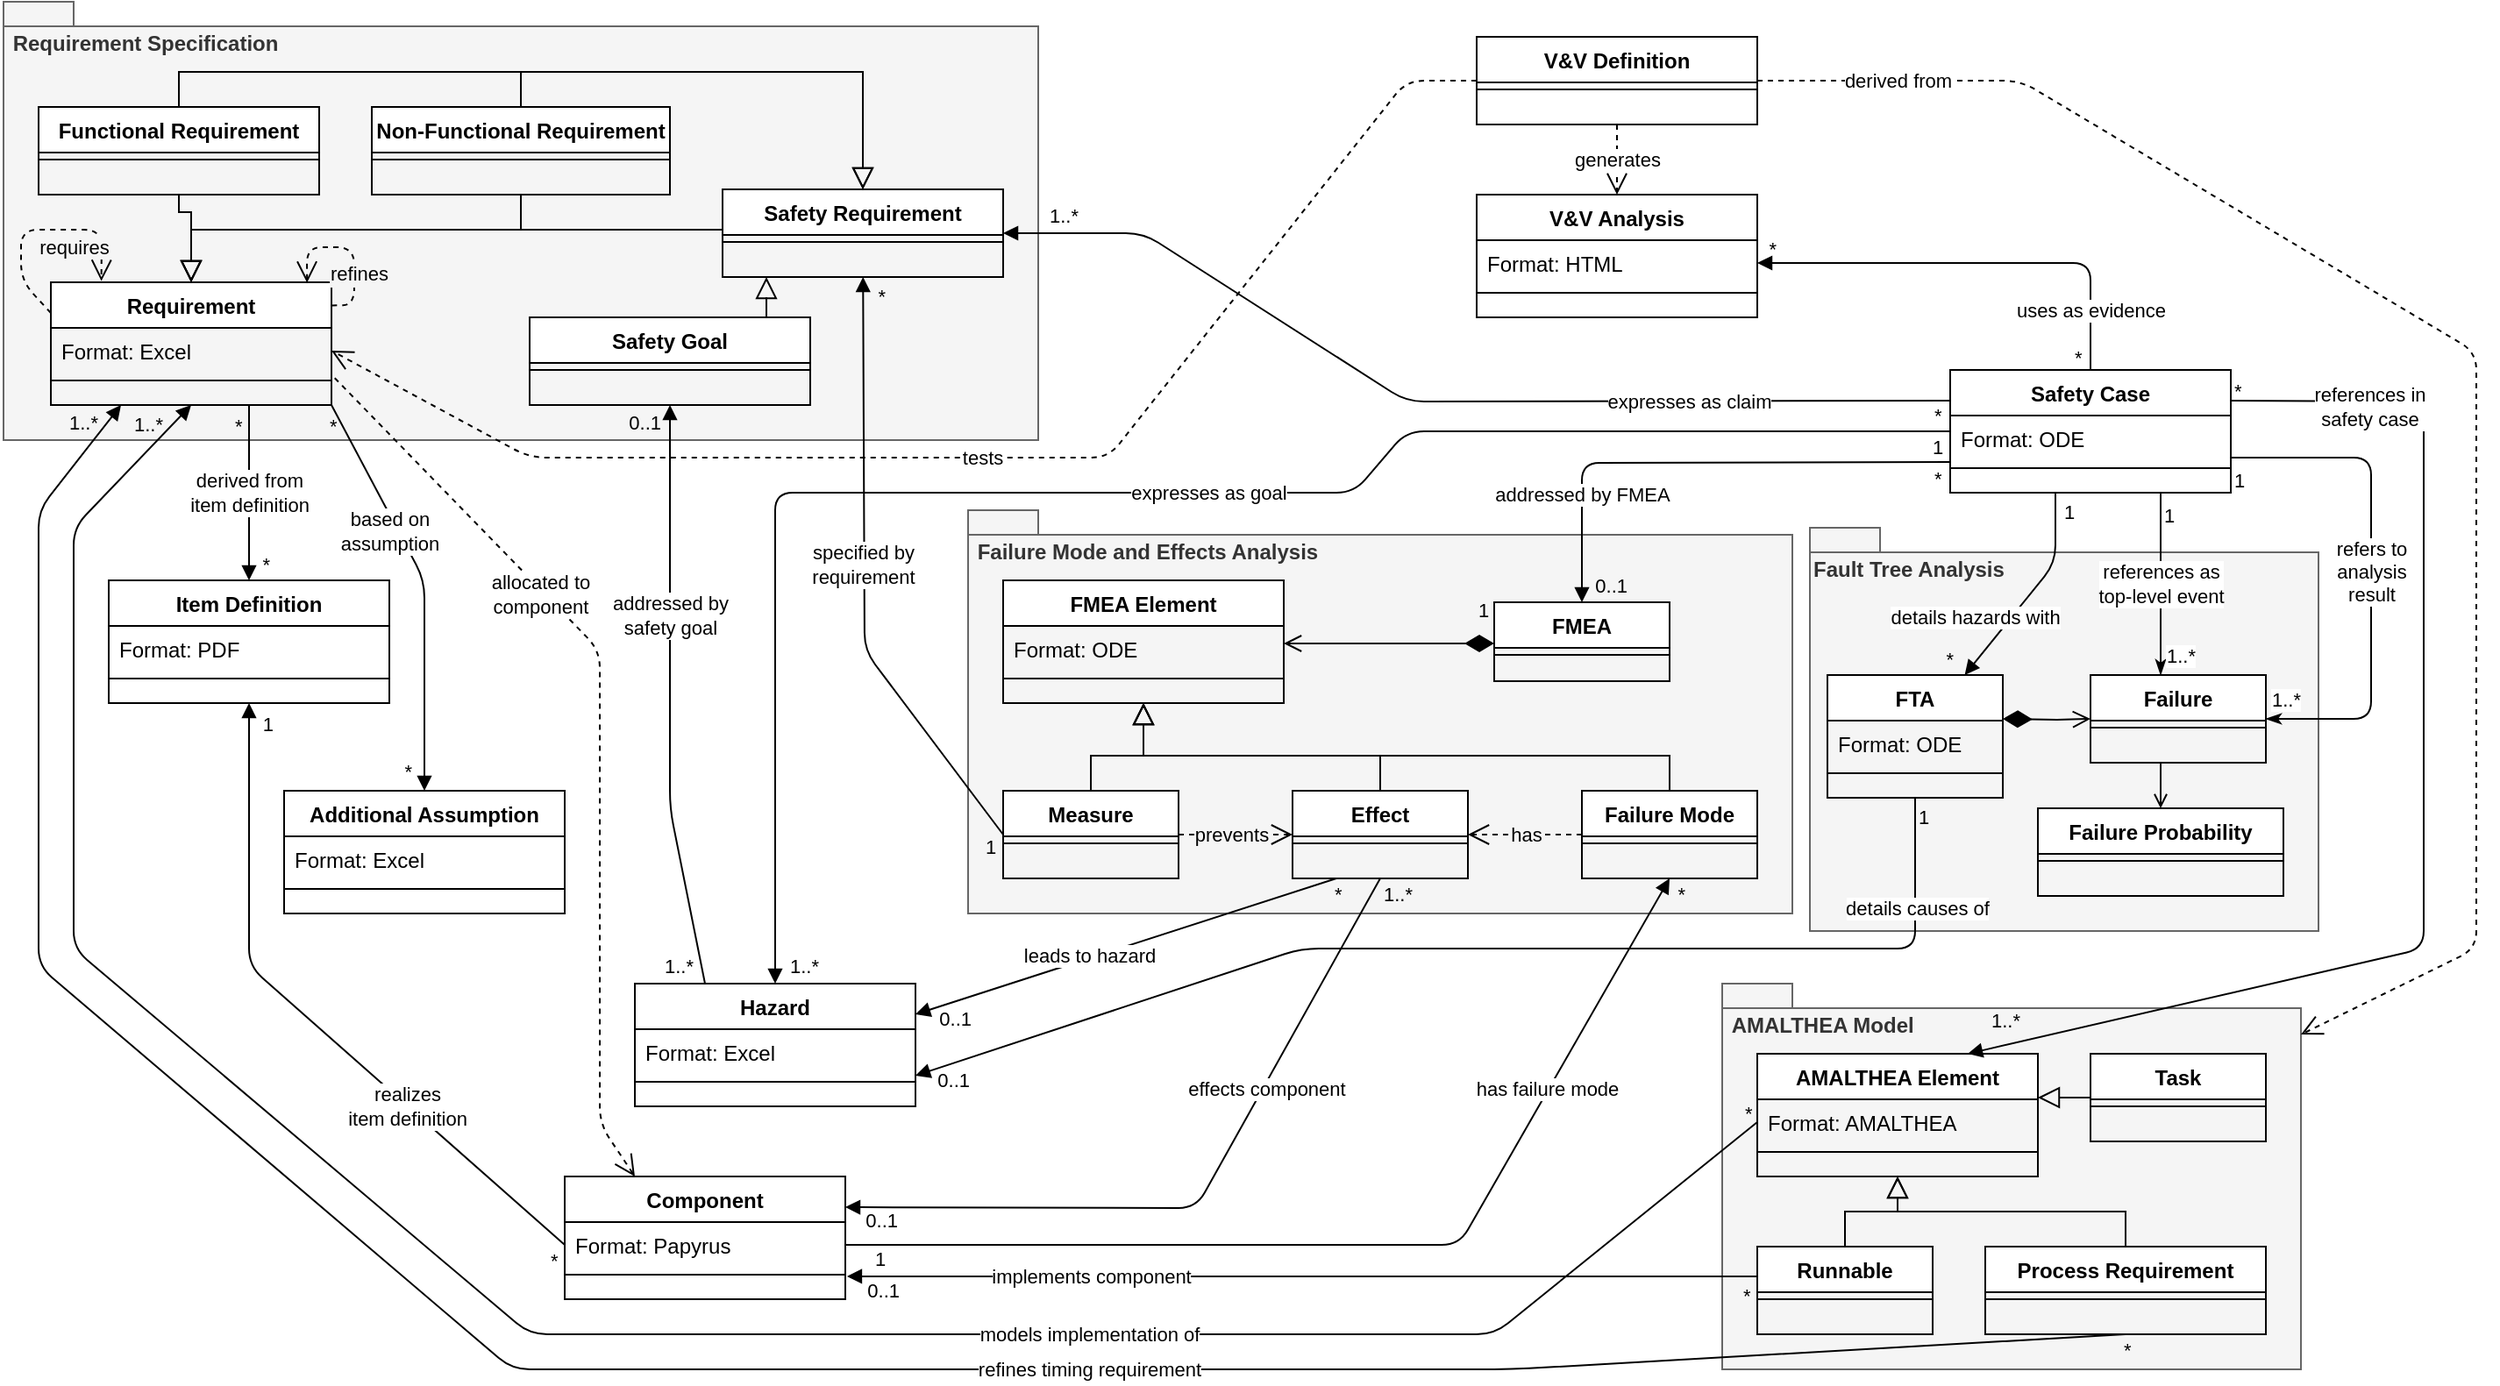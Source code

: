 <mxfile version="14.4.3" type="device"><diagram id="C5RBs43oDa-KdzZeNtuy" name="Page-1"><mxGraphModel dx="2112" dy="798" grid="1" gridSize="10" guides="1" tooltips="1" connect="1" arrows="1" fold="1" page="1" pageScale="1" pageWidth="827" pageHeight="1169" math="0" shadow="0"><root><mxCell id="WIyWlLk6GJQsqaUBKTNV-0"/><mxCell id="WIyWlLk6GJQsqaUBKTNV-1" parent="WIyWlLk6GJQsqaUBKTNV-0"/><mxCell id="E8Di_Hi7CMNMkP6oWDwf-0" value="Fault Tree Analysis" style="shape=folder;fontStyle=1;spacingTop=10;tabWidth=40;tabHeight=14;tabPosition=left;html=1;align=left;verticalAlign=top;fillColor=#f5f5f5;strokeColor=#666666;fontColor=#333333;labelBackgroundColor=#F5F5F5;" parent="WIyWlLk6GJQsqaUBKTNV-1" vertex="1"><mxGeometry x="210" y="310" width="290" height="230" as="geometry"/></mxCell><mxCell id="Kf5-NnQMXQNFtKL07KmT-27" value="&amp;nbsp;Failure Mode and Effects Analysis" style="shape=folder;fontStyle=1;spacingTop=10;tabWidth=40;tabHeight=14;tabPosition=left;html=1;align=left;verticalAlign=top;fillColor=#f5f5f5;strokeColor=#666666;fontColor=#333333;labelBackgroundColor=#F5F5F5;" parent="WIyWlLk6GJQsqaUBKTNV-1" vertex="1"><mxGeometry x="-270" y="300" width="470" height="230" as="geometry"/></mxCell><mxCell id="Kf5-NnQMXQNFtKL07KmT-26" value="&amp;nbsp;Requirement Specification" style="shape=folder;fontStyle=1;spacingTop=10;tabWidth=40;tabHeight=14;tabPosition=left;html=1;align=left;verticalAlign=top;fillColor=#f5f5f5;strokeColor=#666666;fontColor=#333333;" parent="WIyWlLk6GJQsqaUBKTNV-1" vertex="1"><mxGeometry x="-820" y="10" width="590" height="250" as="geometry"/></mxCell><mxCell id="zkfFHV4jXpPFQw0GAbJ--0" value="Requirement" style="swimlane;fontStyle=1;align=center;verticalAlign=top;childLayout=stackLayout;horizontal=1;startSize=26;horizontalStack=0;resizeParent=1;resizeLast=0;collapsible=1;marginBottom=0;rounded=0;shadow=0;strokeWidth=1;" parent="WIyWlLk6GJQsqaUBKTNV-1" vertex="1"><mxGeometry x="-793" y="170" width="160" height="70" as="geometry"><mxRectangle x="230" y="140" width="160" height="26" as="alternateBounds"/></mxGeometry></mxCell><mxCell id="zkfFHV4jXpPFQw0GAbJ--3" value="Format: Excel" style="text;align=left;verticalAlign=top;spacingLeft=4;spacingRight=4;overflow=hidden;rotatable=0;points=[[0,0.5],[1,0.5]];portConstraint=eastwest;rounded=0;shadow=0;html=0;" parent="zkfFHV4jXpPFQw0GAbJ--0" vertex="1"><mxGeometry y="26" width="160" height="26" as="geometry"/></mxCell><mxCell id="zkfFHV4jXpPFQw0GAbJ--4" value="" style="line;html=1;strokeWidth=1;align=left;verticalAlign=middle;spacingTop=-1;spacingLeft=3;spacingRight=3;rotatable=0;labelPosition=right;points=[];portConstraint=eastwest;" parent="zkfFHV4jXpPFQw0GAbJ--0" vertex="1"><mxGeometry y="52" width="160" height="8" as="geometry"/></mxCell><mxCell id="zkfFHV4jXpPFQw0GAbJ--6" value="Functional Requirement" style="swimlane;fontStyle=1;align=center;verticalAlign=top;childLayout=stackLayout;horizontal=1;startSize=26;horizontalStack=0;resizeParent=1;resizeLast=0;collapsible=1;marginBottom=0;rounded=0;shadow=0;strokeWidth=1;" parent="WIyWlLk6GJQsqaUBKTNV-1" vertex="1"><mxGeometry x="-800" y="70" width="160" height="50" as="geometry"><mxRectangle x="130" y="380" width="160" height="26" as="alternateBounds"/></mxGeometry></mxCell><mxCell id="zkfFHV4jXpPFQw0GAbJ--9" value="" style="line;html=1;strokeWidth=1;align=left;verticalAlign=middle;spacingTop=-1;spacingLeft=3;spacingRight=3;rotatable=0;labelPosition=right;points=[];portConstraint=eastwest;" parent="zkfFHV4jXpPFQw0GAbJ--6" vertex="1"><mxGeometry y="26" width="160" height="8" as="geometry"/></mxCell><mxCell id="zkfFHV4jXpPFQw0GAbJ--13" value="Non-Functional Requirement" style="swimlane;fontStyle=1;align=center;verticalAlign=top;childLayout=stackLayout;horizontal=1;startSize=26;horizontalStack=0;resizeParent=1;resizeLast=0;collapsible=1;marginBottom=0;rounded=0;shadow=0;strokeWidth=1;" parent="WIyWlLk6GJQsqaUBKTNV-1" vertex="1"><mxGeometry x="-610" y="70" width="170" height="50" as="geometry"><mxRectangle x="340" y="380" width="170" height="26" as="alternateBounds"/></mxGeometry></mxCell><mxCell id="zkfFHV4jXpPFQw0GAbJ--15" value="" style="line;html=1;strokeWidth=1;align=left;verticalAlign=middle;spacingTop=-1;spacingLeft=3;spacingRight=3;rotatable=0;labelPosition=right;points=[];portConstraint=eastwest;" parent="zkfFHV4jXpPFQw0GAbJ--13" vertex="1"><mxGeometry y="26" width="170" height="8" as="geometry"/></mxCell><mxCell id="Kf5-NnQMXQNFtKL07KmT-7" value="Safety Goal" style="swimlane;fontStyle=1;align=center;verticalAlign=top;childLayout=stackLayout;horizontal=1;startSize=26;horizontalStack=0;resizeParent=1;resizeLast=0;collapsible=1;marginBottom=0;rounded=0;shadow=0;strokeWidth=1;" parent="WIyWlLk6GJQsqaUBKTNV-1" vertex="1"><mxGeometry x="-520" y="190" width="160" height="50" as="geometry"><mxRectangle x="340" y="380" width="170" height="26" as="alternateBounds"/></mxGeometry></mxCell><mxCell id="Kf5-NnQMXQNFtKL07KmT-8" value="" style="line;html=1;strokeWidth=1;align=left;verticalAlign=middle;spacingTop=-1;spacingLeft=3;spacingRight=3;rotatable=0;labelPosition=right;points=[];portConstraint=eastwest;" parent="Kf5-NnQMXQNFtKL07KmT-7" vertex="1"><mxGeometry y="26" width="160" height="8" as="geometry"/></mxCell><mxCell id="Kf5-NnQMXQNFtKL07KmT-14" value="Additional Assumption" style="swimlane;fontStyle=1;align=center;verticalAlign=top;childLayout=stackLayout;horizontal=1;startSize=26;horizontalStack=0;resizeParent=1;resizeLast=0;collapsible=1;marginBottom=0;rounded=0;shadow=0;strokeWidth=1;" parent="WIyWlLk6GJQsqaUBKTNV-1" vertex="1"><mxGeometry x="-660" y="460" width="160" height="70" as="geometry"><mxRectangle x="230" y="140" width="160" height="26" as="alternateBounds"/></mxGeometry></mxCell><mxCell id="Kf5-NnQMXQNFtKL07KmT-15" value="Format: Excel" style="text;align=left;verticalAlign=top;spacingLeft=4;spacingRight=4;overflow=hidden;rotatable=0;points=[[0,0.5],[1,0.5]];portConstraint=eastwest;rounded=0;shadow=0;html=0;" parent="Kf5-NnQMXQNFtKL07KmT-14" vertex="1"><mxGeometry y="26" width="160" height="26" as="geometry"/></mxCell><mxCell id="Kf5-NnQMXQNFtKL07KmT-16" value="" style="line;html=1;strokeWidth=1;align=left;verticalAlign=middle;spacingTop=-1;spacingLeft=3;spacingRight=3;rotatable=0;labelPosition=right;points=[];portConstraint=eastwest;" parent="Kf5-NnQMXQNFtKL07KmT-14" vertex="1"><mxGeometry y="52" width="160" height="8" as="geometry"/></mxCell><mxCell id="Kf5-NnQMXQNFtKL07KmT-18" value="Hazard" style="swimlane;fontStyle=1;align=center;verticalAlign=top;childLayout=stackLayout;horizontal=1;startSize=26;horizontalStack=0;resizeParent=1;resizeLast=0;collapsible=1;marginBottom=0;rounded=0;shadow=0;strokeWidth=1;" parent="WIyWlLk6GJQsqaUBKTNV-1" vertex="1"><mxGeometry x="-460" y="570" width="160" height="70" as="geometry"><mxRectangle x="230" y="140" width="160" height="26" as="alternateBounds"/></mxGeometry></mxCell><mxCell id="Kf5-NnQMXQNFtKL07KmT-19" value="Format: Excel" style="text;align=left;verticalAlign=top;spacingLeft=4;spacingRight=4;overflow=hidden;rotatable=0;points=[[0,0.5],[1,0.5]];portConstraint=eastwest;rounded=0;shadow=0;html=0;" parent="Kf5-NnQMXQNFtKL07KmT-18" vertex="1"><mxGeometry y="26" width="160" height="26" as="geometry"/></mxCell><mxCell id="Kf5-NnQMXQNFtKL07KmT-20" value="" style="line;html=1;strokeWidth=1;align=left;verticalAlign=middle;spacingTop=-1;spacingLeft=3;spacingRight=3;rotatable=0;labelPosition=right;points=[];portConstraint=eastwest;" parent="Kf5-NnQMXQNFtKL07KmT-18" vertex="1"><mxGeometry y="52" width="160" height="8" as="geometry"/></mxCell><mxCell id="Kf5-NnQMXQNFtKL07KmT-22" value="addressed by&lt;br&gt;safety goal" style="endArrow=block;html=1;entryX=0.5;entryY=1;entryDx=0;entryDy=0;endFill=1;exitX=0.25;exitY=0;exitDx=0;exitDy=0;startArrow=none;startFill=0;" parent="WIyWlLk6GJQsqaUBKTNV-1" source="Kf5-NnQMXQNFtKL07KmT-18" target="Kf5-NnQMXQNFtKL07KmT-7" edge="1"><mxGeometry x="0.277" relative="1" as="geometry"><mxPoint x="-440" y="570" as="sourcePoint"/><mxPoint x="710" y="698.5" as="targetPoint"/><Array as="points"><mxPoint x="-440" y="470"/></Array><mxPoint as="offset"/></mxGeometry></mxCell><mxCell id="Kf5-NnQMXQNFtKL07KmT-24" value="1..*" style="edgeLabel;resizable=0;html=1;align=left;verticalAlign=bottom;labelBackgroundColor=none;" parent="Kf5-NnQMXQNFtKL07KmT-22" connectable="0" vertex="1"><mxGeometry x="-1" relative="1" as="geometry"><mxPoint x="-25" y="-1.5" as="offset"/></mxGeometry></mxCell><mxCell id="Kf5-NnQMXQNFtKL07KmT-25" value="0..1" style="edgeLabel;resizable=0;html=1;align=right;verticalAlign=bottom;labelBackgroundColor=none;" parent="Kf5-NnQMXQNFtKL07KmT-22" connectable="0" vertex="1"><mxGeometry x="1" relative="1" as="geometry"><mxPoint x="-5" y="18.91" as="offset"/></mxGeometry></mxCell><mxCell id="Kf5-NnQMXQNFtKL07KmT-28" value="FMEA Element" style="swimlane;fontStyle=1;align=center;verticalAlign=top;childLayout=stackLayout;horizontal=1;startSize=26;horizontalStack=0;resizeParent=1;resizeLast=0;collapsible=1;marginBottom=0;rounded=0;shadow=0;strokeWidth=1;labelBackgroundColor=none;" parent="WIyWlLk6GJQsqaUBKTNV-1" vertex="1"><mxGeometry x="-250" y="340" width="160" height="70" as="geometry"><mxRectangle x="230" y="140" width="160" height="26" as="alternateBounds"/></mxGeometry></mxCell><mxCell id="Kf5-NnQMXQNFtKL07KmT-29" value="Format: ODE" style="text;align=left;verticalAlign=top;spacingLeft=4;spacingRight=4;overflow=hidden;rotatable=0;points=[[0,0.5],[1,0.5]];portConstraint=eastwest;rounded=0;shadow=0;html=0;" parent="Kf5-NnQMXQNFtKL07KmT-28" vertex="1"><mxGeometry y="26" width="160" height="26" as="geometry"/></mxCell><mxCell id="Kf5-NnQMXQNFtKL07KmT-30" value="" style="line;html=1;strokeWidth=1;align=left;verticalAlign=middle;spacingTop=-1;spacingLeft=3;spacingRight=3;rotatable=0;labelPosition=right;points=[];portConstraint=eastwest;" parent="Kf5-NnQMXQNFtKL07KmT-28" vertex="1"><mxGeometry y="52" width="160" height="8" as="geometry"/></mxCell><mxCell id="Kf5-NnQMXQNFtKL07KmT-31" value="Measure" style="swimlane;fontStyle=1;align=center;verticalAlign=top;childLayout=stackLayout;horizontal=1;startSize=26;horizontalStack=0;resizeParent=1;resizeLast=0;collapsible=1;marginBottom=0;rounded=0;shadow=0;strokeWidth=1;" parent="WIyWlLk6GJQsqaUBKTNV-1" vertex="1"><mxGeometry x="-250" y="460" width="100" height="50" as="geometry"><mxRectangle x="340" y="380" width="170" height="26" as="alternateBounds"/></mxGeometry></mxCell><mxCell id="Kf5-NnQMXQNFtKL07KmT-32" value="" style="line;html=1;strokeWidth=1;align=left;verticalAlign=middle;spacingTop=-1;spacingLeft=3;spacingRight=3;rotatable=0;labelPosition=right;points=[];portConstraint=eastwest;" parent="Kf5-NnQMXQNFtKL07KmT-31" vertex="1"><mxGeometry y="26" width="100" height="8" as="geometry"/></mxCell><mxCell id="Kf5-NnQMXQNFtKL07KmT-33" value="Effect" style="swimlane;fontStyle=1;align=center;verticalAlign=top;childLayout=stackLayout;horizontal=1;startSize=26;horizontalStack=0;resizeParent=1;resizeLast=0;collapsible=1;marginBottom=0;rounded=0;shadow=0;strokeWidth=1;" parent="WIyWlLk6GJQsqaUBKTNV-1" vertex="1"><mxGeometry x="-85" y="460" width="100" height="50" as="geometry"><mxRectangle x="340" y="380" width="170" height="26" as="alternateBounds"/></mxGeometry></mxCell><mxCell id="Kf5-NnQMXQNFtKL07KmT-34" value="" style="line;html=1;strokeWidth=1;align=left;verticalAlign=middle;spacingTop=-1;spacingLeft=3;spacingRight=3;rotatable=0;labelPosition=right;points=[];portConstraint=eastwest;" parent="Kf5-NnQMXQNFtKL07KmT-33" vertex="1"><mxGeometry y="26" width="100" height="8" as="geometry"/></mxCell><mxCell id="Kf5-NnQMXQNFtKL07KmT-35" value="Failure Mode" style="swimlane;fontStyle=1;align=center;verticalAlign=top;childLayout=stackLayout;horizontal=1;startSize=26;horizontalStack=0;resizeParent=1;resizeLast=0;collapsible=1;marginBottom=0;rounded=0;shadow=0;strokeWidth=1;" parent="WIyWlLk6GJQsqaUBKTNV-1" vertex="1"><mxGeometry x="80" y="460" width="100" height="50" as="geometry"><mxRectangle x="340" y="380" width="170" height="26" as="alternateBounds"/></mxGeometry></mxCell><mxCell id="Kf5-NnQMXQNFtKL07KmT-36" value="" style="line;html=1;strokeWidth=1;align=left;verticalAlign=middle;spacingTop=-1;spacingLeft=3;spacingRight=3;rotatable=0;labelPosition=right;points=[];portConstraint=eastwest;" parent="Kf5-NnQMXQNFtKL07KmT-35" vertex="1"><mxGeometry y="26" width="100" height="8" as="geometry"/></mxCell><mxCell id="Kf5-NnQMXQNFtKL07KmT-37" value="FMEA" style="swimlane;fontStyle=1;align=center;verticalAlign=top;childLayout=stackLayout;horizontal=1;startSize=26;horizontalStack=0;resizeParent=1;resizeLast=0;collapsible=1;marginBottom=0;rounded=0;shadow=0;strokeWidth=1;" parent="WIyWlLk6GJQsqaUBKTNV-1" vertex="1"><mxGeometry x="30" y="352.5" width="100" height="45" as="geometry"><mxRectangle x="340" y="380" width="170" height="26" as="alternateBounds"/></mxGeometry></mxCell><mxCell id="Kf5-NnQMXQNFtKL07KmT-38" value="" style="line;html=1;strokeWidth=1;align=left;verticalAlign=middle;spacingTop=-1;spacingLeft=3;spacingRight=3;rotatable=0;labelPosition=right;points=[];portConstraint=eastwest;" parent="Kf5-NnQMXQNFtKL07KmT-37" vertex="1"><mxGeometry y="26" width="100" height="8" as="geometry"/></mxCell><mxCell id="Kf5-NnQMXQNFtKL07KmT-39" value="1" style="endArrow=open;html=1;endSize=8;startArrow=diamondThin;startSize=14;startFill=1;edgeStyle=orthogonalEdgeStyle;align=left;verticalAlign=bottom;rounded=0;labelBackgroundColor=none;" parent="WIyWlLk6GJQsqaUBKTNV-1" edge="1"><mxGeometry x="-0.809" y="-10" relative="1" as="geometry"><mxPoint x="30" y="376" as="sourcePoint"/><mxPoint x="-90" y="376" as="targetPoint"/><mxPoint as="offset"/></mxGeometry></mxCell><mxCell id="Kf5-NnQMXQNFtKL07KmT-40" value="" style="endArrow=block;endSize=10;endFill=0;shadow=0;strokeWidth=1;rounded=0;edgeStyle=elbowEdgeStyle;elbow=vertical;exitX=0.5;exitY=0;exitDx=0;exitDy=0;" parent="WIyWlLk6GJQsqaUBKTNV-1" source="Kf5-NnQMXQNFtKL07KmT-31" target="Kf5-NnQMXQNFtKL07KmT-28" edge="1"><mxGeometry width="160" relative="1" as="geometry"><mxPoint x="220" y="70" as="sourcePoint"/><mxPoint x="220" y="-20" as="targetPoint"/><Array as="points"><mxPoint x="-170" y="440"/><mxPoint x="-150" y="440"/><mxPoint x="-170" y="440"/><mxPoint x="-170" y="430"/><mxPoint x="-170" y="420"/><mxPoint x="490" y="-100"/></Array></mxGeometry></mxCell><mxCell id="Kf5-NnQMXQNFtKL07KmT-41" value="" style="endArrow=block;endSize=10;endFill=0;shadow=0;strokeWidth=1;rounded=0;edgeStyle=elbowEdgeStyle;elbow=vertical;exitX=0.5;exitY=0;exitDx=0;exitDy=0;" parent="WIyWlLk6GJQsqaUBKTNV-1" source="Kf5-NnQMXQNFtKL07KmT-33" target="Kf5-NnQMXQNFtKL07KmT-28" edge="1"><mxGeometry width="160" relative="1" as="geometry"><mxPoint x="220" y="70" as="sourcePoint"/><mxPoint x="220" y="-20" as="targetPoint"/><Array as="points"><mxPoint x="-170" y="440"/><mxPoint x="-150" y="440"/><mxPoint x="-170" y="440"/><mxPoint x="-130" y="440"/><mxPoint x="-80" y="430"/><mxPoint x="-80" y="420"/><mxPoint x="640" y="-120"/></Array></mxGeometry></mxCell><mxCell id="Kf5-NnQMXQNFtKL07KmT-42" value="" style="endArrow=block;endSize=10;endFill=0;shadow=0;strokeWidth=1;rounded=0;edgeStyle=elbowEdgeStyle;elbow=vertical;entryX=0.5;entryY=1;entryDx=0;entryDy=0;" parent="WIyWlLk6GJQsqaUBKTNV-1" source="Kf5-NnQMXQNFtKL07KmT-35" target="Kf5-NnQMXQNFtKL07KmT-28" edge="1"><mxGeometry width="160" relative="1" as="geometry"><mxPoint x="650" y="-70" as="sourcePoint"/><mxPoint x="630" y="-110" as="targetPoint"/><Array as="points"><mxPoint x="-150" y="440"/><mxPoint x="-120" y="440"/><mxPoint x="-70" y="430"/><mxPoint x="-120" y="420"/><mxPoint x="120" y="480"/><mxPoint x="720" y="-120"/><mxPoint x="650" y="-110"/></Array></mxGeometry></mxCell><mxCell id="Kf5-NnQMXQNFtKL07KmT-43" value="prevents" style="endArrow=open;endSize=10;dashed=1;html=1;labelBackgroundColor=#F5F5F5;" parent="WIyWlLk6GJQsqaUBKTNV-1" source="Kf5-NnQMXQNFtKL07KmT-31" target="Kf5-NnQMXQNFtKL07KmT-33" edge="1"><mxGeometry x="-0.077" width="160" relative="1" as="geometry"><mxPoint x="450" y="-10" as="sourcePoint"/><mxPoint x="610" y="-10" as="targetPoint"/><mxPoint as="offset"/></mxGeometry></mxCell><mxCell id="Kf5-NnQMXQNFtKL07KmT-44" value="has" style="endArrow=open;endSize=10;dashed=1;html=1;labelBackgroundColor=#F5F5F5;" parent="WIyWlLk6GJQsqaUBKTNV-1" source="Kf5-NnQMXQNFtKL07KmT-35" target="Kf5-NnQMXQNFtKL07KmT-33" edge="1"><mxGeometry width="160" relative="1" as="geometry"><mxPoint x="550" y="-33.226" as="sourcePoint"/><mxPoint x="605" y="-36.774" as="targetPoint"/></mxGeometry></mxCell><mxCell id="Kf5-NnQMXQNFtKL07KmT-45" value="leads to hazard" style="endArrow=block;html=1;entryX=1;entryY=0.25;entryDx=0;entryDy=0;endFill=1;exitX=0.25;exitY=1;exitDx=0;exitDy=0;" parent="WIyWlLk6GJQsqaUBKTNV-1" source="Kf5-NnQMXQNFtKL07KmT-33" target="Kf5-NnQMXQNFtKL07KmT-18" edge="1"><mxGeometry x="0.168" y="-1" relative="1" as="geometry"><mxPoint x="780" y="730" as="sourcePoint"/><mxPoint x="630" y="580" as="targetPoint"/><mxPoint as="offset"/></mxGeometry></mxCell><mxCell id="Kf5-NnQMXQNFtKL07KmT-47" value="*" style="edgeLabel;resizable=0;html=1;align=left;verticalAlign=bottom;labelBackgroundColor=none;" parent="Kf5-NnQMXQNFtKL07KmT-45" connectable="0" vertex="1"><mxGeometry x="-1" relative="1" as="geometry"><mxPoint x="-3.16" y="17" as="offset"/></mxGeometry></mxCell><mxCell id="Kf5-NnQMXQNFtKL07KmT-48" value="0..1" style="edgeLabel;resizable=0;html=1;align=right;verticalAlign=bottom;labelBackgroundColor=none;" parent="Kf5-NnQMXQNFtKL07KmT-45" connectable="0" vertex="1"><mxGeometry x="1" relative="1" as="geometry"><mxPoint x="31.77" y="46.1" as="offset"/></mxGeometry></mxCell><mxCell id="Kf5-NnQMXQNFtKL07KmT-49" value="specified by&lt;br&gt;requirement" style="endArrow=block;html=1;exitX=0;exitY=0.5;exitDx=0;exitDy=0;endFill=1;" parent="WIyWlLk6GJQsqaUBKTNV-1" source="Kf5-NnQMXQNFtKL07KmT-31" target="Kf5-NnQMXQNFtKL07KmT-2" edge="1"><mxGeometry x="0.047" y="1" relative="1" as="geometry"><mxPoint x="1057.163" y="450" as="sourcePoint"/><mxPoint x="912.526" y="640" as="targetPoint"/><Array as="points"><mxPoint x="-329" y="380"/></Array><mxPoint as="offset"/></mxGeometry></mxCell><mxCell id="Kf5-NnQMXQNFtKL07KmT-51" value="1" style="edgeLabel;resizable=0;html=1;align=left;verticalAlign=bottom;labelBackgroundColor=none;" parent="Kf5-NnQMXQNFtKL07KmT-49" connectable="0" vertex="1"><mxGeometry x="-1" relative="1" as="geometry"><mxPoint x="-12.0" y="15" as="offset"/></mxGeometry></mxCell><mxCell id="Kf5-NnQMXQNFtKL07KmT-52" value="*" style="edgeLabel;resizable=0;html=1;align=right;verticalAlign=bottom;labelBackgroundColor=none;" parent="Kf5-NnQMXQNFtKL07KmT-49" connectable="0" vertex="1"><mxGeometry x="1" relative="1" as="geometry"><mxPoint x="12.9" y="19.93" as="offset"/></mxGeometry></mxCell><mxCell id="Kf5-NnQMXQNFtKL07KmT-53" value="Item Definition" style="swimlane;fontStyle=1;align=center;verticalAlign=top;childLayout=stackLayout;horizontal=1;startSize=26;horizontalStack=0;resizeParent=1;resizeLast=0;collapsible=1;marginBottom=0;rounded=0;shadow=0;strokeWidth=1;" parent="WIyWlLk6GJQsqaUBKTNV-1" vertex="1"><mxGeometry x="-760" y="340" width="160" height="70" as="geometry"><mxRectangle x="230" y="140" width="160" height="26" as="alternateBounds"/></mxGeometry></mxCell><mxCell id="Kf5-NnQMXQNFtKL07KmT-54" value="Format: PDF" style="text;align=left;verticalAlign=top;spacingLeft=4;spacingRight=4;overflow=hidden;rotatable=0;points=[[0,0.5],[1,0.5]];portConstraint=eastwest;rounded=0;shadow=0;html=0;" parent="Kf5-NnQMXQNFtKL07KmT-53" vertex="1"><mxGeometry y="26" width="160" height="26" as="geometry"/></mxCell><mxCell id="Kf5-NnQMXQNFtKL07KmT-55" value="" style="line;html=1;strokeWidth=1;align=left;verticalAlign=middle;spacingTop=-1;spacingLeft=3;spacingRight=3;rotatable=0;labelPosition=right;points=[];portConstraint=eastwest;" parent="Kf5-NnQMXQNFtKL07KmT-53" vertex="1"><mxGeometry y="52" width="160" height="8" as="geometry"/></mxCell><mxCell id="Kf5-NnQMXQNFtKL07KmT-56" value="" style="endArrow=block;html=1;rounded=0;entryX=0.5;entryY=0;entryDx=0;entryDy=0;endFill=1;" parent="WIyWlLk6GJQsqaUBKTNV-1" target="Kf5-NnQMXQNFtKL07KmT-53" edge="1"><mxGeometry relative="1" as="geometry"><mxPoint x="-680" y="240" as="sourcePoint"/><mxPoint x="240" y="722" as="targetPoint"/><Array as="points"/></mxGeometry></mxCell><mxCell id="Kf5-NnQMXQNFtKL07KmT-57" value="derived from&lt;br&gt;item definition" style="edgeLabel;resizable=0;html=1;align=center;verticalAlign=middle;" parent="Kf5-NnQMXQNFtKL07KmT-56" connectable="0" vertex="1"><mxGeometry relative="1" as="geometry"><mxPoint x="-5.329e-15" y="-0.01" as="offset"/></mxGeometry></mxCell><mxCell id="Kf5-NnQMXQNFtKL07KmT-58" value="*" style="edgeLabel;resizable=0;html=1;align=left;verticalAlign=bottom;labelBackgroundColor=none;" parent="Kf5-NnQMXQNFtKL07KmT-56" connectable="0" vertex="1"><mxGeometry x="-1" relative="1" as="geometry"><mxPoint x="-10.0" y="20" as="offset"/></mxGeometry></mxCell><mxCell id="Kf5-NnQMXQNFtKL07KmT-59" value="*" style="edgeLabel;resizable=0;html=1;align=right;verticalAlign=bottom;labelBackgroundColor=none;" parent="Kf5-NnQMXQNFtKL07KmT-56" connectable="0" vertex="1"><mxGeometry x="1" relative="1" as="geometry"><mxPoint x="12" y="-0.18" as="offset"/></mxGeometry></mxCell><mxCell id="Kf5-NnQMXQNFtKL07KmT-60" value="Component" style="swimlane;fontStyle=1;align=center;verticalAlign=top;childLayout=stackLayout;horizontal=1;startSize=26;horizontalStack=0;resizeParent=1;resizeLast=0;collapsible=1;marginBottom=0;rounded=0;shadow=0;strokeWidth=1;" parent="WIyWlLk6GJQsqaUBKTNV-1" vertex="1"><mxGeometry x="-500" y="680" width="160" height="70" as="geometry"><mxRectangle x="230" y="140" width="160" height="26" as="alternateBounds"/></mxGeometry></mxCell><mxCell id="Kf5-NnQMXQNFtKL07KmT-61" value="Format: Papyrus" style="text;align=left;verticalAlign=top;spacingLeft=4;spacingRight=4;overflow=hidden;rotatable=0;points=[[0,0.5],[1,0.5]];portConstraint=eastwest;rounded=0;shadow=0;html=0;" parent="Kf5-NnQMXQNFtKL07KmT-60" vertex="1"><mxGeometry y="26" width="160" height="26" as="geometry"/></mxCell><mxCell id="Kf5-NnQMXQNFtKL07KmT-62" value="" style="line;html=1;strokeWidth=1;align=left;verticalAlign=middle;spacingTop=-1;spacingLeft=3;spacingRight=3;rotatable=0;labelPosition=right;points=[];portConstraint=eastwest;" parent="Kf5-NnQMXQNFtKL07KmT-60" vertex="1"><mxGeometry y="52" width="160" height="8" as="geometry"/></mxCell><mxCell id="Kf5-NnQMXQNFtKL07KmT-63" value="realizes&lt;br&gt;item definition" style="endArrow=block;html=1;exitX=0;exitY=0.5;exitDx=0;exitDy=0;entryX=0.5;entryY=1;entryDx=0;entryDy=0;endFill=1;" parent="WIyWlLk6GJQsqaUBKTNV-1" source="Kf5-NnQMXQNFtKL07KmT-61" target="Kf5-NnQMXQNFtKL07KmT-53" edge="1"><mxGeometry x="-0.386" relative="1" as="geometry"><mxPoint x="1054.615" y="450" as="sourcePoint"/><mxPoint x="893.846" y="640" as="targetPoint"/><Array as="points"><mxPoint x="-680" y="560"/></Array><mxPoint as="offset"/></mxGeometry></mxCell><mxCell id="Kf5-NnQMXQNFtKL07KmT-65" value="*" style="edgeLabel;resizable=0;html=1;align=left;verticalAlign=bottom;labelBackgroundColor=none;" parent="Kf5-NnQMXQNFtKL07KmT-63" connectable="0" vertex="1"><mxGeometry x="-1" relative="1" as="geometry"><mxPoint x="-10.0" y="17" as="offset"/></mxGeometry></mxCell><mxCell id="Kf5-NnQMXQNFtKL07KmT-66" value="1" style="edgeLabel;resizable=0;html=1;align=right;verticalAlign=bottom;labelBackgroundColor=none;" parent="Kf5-NnQMXQNFtKL07KmT-63" connectable="0" vertex="1"><mxGeometry x="1" relative="1" as="geometry"><mxPoint x="14" y="20.16" as="offset"/></mxGeometry></mxCell><mxCell id="Kf5-NnQMXQNFtKL07KmT-67" value="effects component" style="endArrow=block;html=1;entryX=1;entryY=0.25;entryDx=0;entryDy=0;exitX=0.5;exitY=1;exitDx=0;exitDy=0;endFill=1;" parent="WIyWlLk6GJQsqaUBKTNV-1" source="Kf5-NnQMXQNFtKL07KmT-33" target="Kf5-NnQMXQNFtKL07KmT-60" edge="1"><mxGeometry x="-0.343" y="2" relative="1" as="geometry"><mxPoint x="1054.615" y="450" as="sourcePoint"/><mxPoint x="893.846" y="640" as="targetPoint"/><Array as="points"><mxPoint x="-140" y="698"/></Array><mxPoint as="offset"/></mxGeometry></mxCell><mxCell id="Kf5-NnQMXQNFtKL07KmT-69" value="1..*" style="edgeLabel;resizable=0;html=1;align=left;verticalAlign=bottom;labelBackgroundColor=none;" parent="Kf5-NnQMXQNFtKL07KmT-67" connectable="0" vertex="1"><mxGeometry x="-1" relative="1" as="geometry"><mxPoint x="-0.16" y="17" as="offset"/></mxGeometry></mxCell><mxCell id="Kf5-NnQMXQNFtKL07KmT-70" value="0..1" style="edgeLabel;resizable=0;html=1;align=right;verticalAlign=bottom;labelBackgroundColor=none;" parent="Kf5-NnQMXQNFtKL07KmT-67" connectable="0" vertex="1"><mxGeometry x="1" relative="1" as="geometry"><mxPoint x="30.34" y="16.5" as="offset"/></mxGeometry></mxCell><mxCell id="Kf5-NnQMXQNFtKL07KmT-75" value="has failure mode" style="endArrow=block;html=1;exitX=1;exitY=0.5;exitDx=0;exitDy=0;entryX=0.5;entryY=1;entryDx=0;entryDy=0;endFill=1;" parent="WIyWlLk6GJQsqaUBKTNV-1" source="Kf5-NnQMXQNFtKL07KmT-61" target="Kf5-NnQMXQNFtKL07KmT-35" edge="1"><mxGeometry x="0.53" y="1" relative="1" as="geometry"><mxPoint x="1084.839" y="450" as="sourcePoint"/><mxPoint x="1380" y="640" as="targetPoint"/><mxPoint as="offset"/><Array as="points"><mxPoint x="10" y="719"/></Array></mxGeometry></mxCell><mxCell id="Kf5-NnQMXQNFtKL07KmT-77" value="1" style="edgeLabel;resizable=0;html=1;align=left;verticalAlign=bottom;labelBackgroundColor=none;" parent="Kf5-NnQMXQNFtKL07KmT-75" connectable="0" vertex="1"><mxGeometry x="-1" relative="1" as="geometry"><mxPoint x="14.81" y="16" as="offset"/></mxGeometry></mxCell><mxCell id="Kf5-NnQMXQNFtKL07KmT-78" value="*" style="edgeLabel;resizable=0;html=1;align=right;verticalAlign=bottom;labelBackgroundColor=none;" parent="Kf5-NnQMXQNFtKL07KmT-75" connectable="0" vertex="1"><mxGeometry x="1" relative="1" as="geometry"><mxPoint x="9.98" y="17.11" as="offset"/></mxGeometry></mxCell><mxCell id="Kf5-NnQMXQNFtKL07KmT-79" value="FTA" style="swimlane;fontStyle=1;align=center;verticalAlign=top;childLayout=stackLayout;horizontal=1;startSize=26;horizontalStack=0;resizeParent=1;resizeLast=0;collapsible=1;marginBottom=0;rounded=0;shadow=0;strokeWidth=1;" parent="WIyWlLk6GJQsqaUBKTNV-1" vertex="1"><mxGeometry x="220" y="394" width="100" height="70" as="geometry"><mxRectangle x="230" y="140" width="160" height="26" as="alternateBounds"/></mxGeometry></mxCell><mxCell id="Kf5-NnQMXQNFtKL07KmT-80" value="Format: ODE" style="text;align=left;verticalAlign=top;spacingLeft=4;spacingRight=4;overflow=hidden;rotatable=0;points=[[0,0.5],[1,0.5]];portConstraint=eastwest;rounded=0;shadow=0;html=0;" parent="Kf5-NnQMXQNFtKL07KmT-79" vertex="1"><mxGeometry y="26" width="100" height="26" as="geometry"/></mxCell><mxCell id="Kf5-NnQMXQNFtKL07KmT-81" value="" style="line;html=1;strokeWidth=1;align=left;verticalAlign=middle;spacingTop=-1;spacingLeft=3;spacingRight=3;rotatable=0;labelPosition=right;points=[];portConstraint=eastwest;" parent="Kf5-NnQMXQNFtKL07KmT-79" vertex="1"><mxGeometry y="52" width="100" height="8" as="geometry"/></mxCell><mxCell id="Kf5-NnQMXQNFtKL07KmT-82" value="details causes of" style="endArrow=block;html=1;exitX=0.5;exitY=1;exitDx=0;exitDy=0;entryX=1;entryY=0.75;entryDx=0;entryDy=0;endFill=1;" parent="WIyWlLk6GJQsqaUBKTNV-1" source="Kf5-NnQMXQNFtKL07KmT-79" target="Kf5-NnQMXQNFtKL07KmT-18" edge="1"><mxGeometry x="-0.811" y="1" relative="1" as="geometry"><mxPoint x="1084.839" y="450" as="sourcePoint"/><mxPoint x="-240" y="609" as="targetPoint"/><Array as="points"><mxPoint x="270" y="550"/><mxPoint x="60" y="550"/><mxPoint x="-80" y="550"/></Array><mxPoint as="offset"/></mxGeometry></mxCell><mxCell id="Kf5-NnQMXQNFtKL07KmT-84" value="1" style="edgeLabel;resizable=0;html=1;align=left;verticalAlign=bottom;labelBackgroundColor=none;" parent="Kf5-NnQMXQNFtKL07KmT-82" connectable="0" vertex="1"><mxGeometry x="-1" relative="1" as="geometry"><mxPoint x="-0.16" y="19" as="offset"/></mxGeometry></mxCell><mxCell id="Kf5-NnQMXQNFtKL07KmT-85" value="0..1" style="edgeLabel;resizable=0;html=1;align=right;verticalAlign=bottom;labelBackgroundColor=none;" parent="Kf5-NnQMXQNFtKL07KmT-82" connectable="0" vertex="1"><mxGeometry x="1" relative="1" as="geometry"><mxPoint x="31.94" y="-24.07" as="offset"/></mxGeometry></mxCell><mxCell id="Kf5-NnQMXQNFtKL07KmT-86" value="&amp;nbsp;AMALTHEA Model" style="shape=folder;fontStyle=1;spacingTop=10;tabWidth=40;tabHeight=14;tabPosition=left;html=1;align=left;verticalAlign=top;fillColor=#f5f5f5;strokeColor=#666666;fontColor=#333333;" parent="WIyWlLk6GJQsqaUBKTNV-1" vertex="1"><mxGeometry x="160" y="570" width="330" height="220" as="geometry"/></mxCell><mxCell id="Kf5-NnQMXQNFtKL07KmT-87" value="AMALTHEA Element" style="swimlane;fontStyle=1;align=center;verticalAlign=top;childLayout=stackLayout;horizontal=1;startSize=26;horizontalStack=0;resizeParent=1;resizeLast=0;collapsible=1;marginBottom=0;rounded=0;shadow=0;strokeWidth=1;" parent="WIyWlLk6GJQsqaUBKTNV-1" vertex="1"><mxGeometry x="180" y="610" width="160" height="70" as="geometry"><mxRectangle x="230" y="140" width="160" height="26" as="alternateBounds"/></mxGeometry></mxCell><mxCell id="Kf5-NnQMXQNFtKL07KmT-88" value="Format: AMALTHEA" style="text;align=left;verticalAlign=top;spacingLeft=4;spacingRight=4;overflow=hidden;rotatable=0;points=[[0,0.5],[1,0.5]];portConstraint=eastwest;rounded=0;shadow=0;html=0;" parent="Kf5-NnQMXQNFtKL07KmT-87" vertex="1"><mxGeometry y="26" width="160" height="26" as="geometry"/></mxCell><mxCell id="Kf5-NnQMXQNFtKL07KmT-89" value="" style="line;html=1;strokeWidth=1;align=left;verticalAlign=middle;spacingTop=-1;spacingLeft=3;spacingRight=3;rotatable=0;labelPosition=right;points=[];portConstraint=eastwest;" parent="Kf5-NnQMXQNFtKL07KmT-87" vertex="1"><mxGeometry y="52" width="160" height="8" as="geometry"/></mxCell><mxCell id="Kf5-NnQMXQNFtKL07KmT-90" value="Runnable" style="swimlane;fontStyle=1;align=center;verticalAlign=top;childLayout=stackLayout;horizontal=1;startSize=26;horizontalStack=0;resizeParent=1;resizeLast=0;collapsible=1;marginBottom=0;rounded=0;shadow=0;strokeWidth=1;" parent="WIyWlLk6GJQsqaUBKTNV-1" vertex="1"><mxGeometry x="180" y="720" width="100" height="50" as="geometry"><mxRectangle x="340" y="380" width="170" height="26" as="alternateBounds"/></mxGeometry></mxCell><mxCell id="Kf5-NnQMXQNFtKL07KmT-91" value="" style="line;html=1;strokeWidth=1;align=left;verticalAlign=middle;spacingTop=-1;spacingLeft=3;spacingRight=3;rotatable=0;labelPosition=right;points=[];portConstraint=eastwest;" parent="Kf5-NnQMXQNFtKL07KmT-90" vertex="1"><mxGeometry y="26" width="100" height="8" as="geometry"/></mxCell><mxCell id="Kf5-NnQMXQNFtKL07KmT-92" value="Process Requirement" style="swimlane;fontStyle=1;align=center;verticalAlign=top;childLayout=stackLayout;horizontal=1;startSize=26;horizontalStack=0;resizeParent=1;resizeLast=0;collapsible=1;marginBottom=0;rounded=0;shadow=0;strokeWidth=1;" parent="WIyWlLk6GJQsqaUBKTNV-1" vertex="1"><mxGeometry x="310" y="720" width="160" height="50" as="geometry"><mxRectangle x="340" y="380" width="170" height="26" as="alternateBounds"/></mxGeometry></mxCell><mxCell id="Kf5-NnQMXQNFtKL07KmT-93" value="" style="line;html=1;strokeWidth=1;align=left;verticalAlign=middle;spacingTop=-1;spacingLeft=3;spacingRight=3;rotatable=0;labelPosition=right;points=[];portConstraint=eastwest;" parent="Kf5-NnQMXQNFtKL07KmT-92" vertex="1"><mxGeometry y="26" width="160" height="8" as="geometry"/></mxCell><mxCell id="Kf5-NnQMXQNFtKL07KmT-94" value="Task" style="swimlane;fontStyle=1;align=center;verticalAlign=top;childLayout=stackLayout;horizontal=1;startSize=26;horizontalStack=0;resizeParent=1;resizeLast=0;collapsible=1;marginBottom=0;rounded=0;shadow=0;strokeWidth=1;" parent="WIyWlLk6GJQsqaUBKTNV-1" vertex="1"><mxGeometry x="370" y="610" width="100" height="50" as="geometry"><mxRectangle x="340" y="380" width="170" height="26" as="alternateBounds"/></mxGeometry></mxCell><mxCell id="Kf5-NnQMXQNFtKL07KmT-95" value="" style="line;html=1;strokeWidth=1;align=left;verticalAlign=middle;spacingTop=-1;spacingLeft=3;spacingRight=3;rotatable=0;labelPosition=right;points=[];portConstraint=eastwest;" parent="Kf5-NnQMXQNFtKL07KmT-94" vertex="1"><mxGeometry y="26" width="100" height="8" as="geometry"/></mxCell><mxCell id="Kf5-NnQMXQNFtKL07KmT-96" value="" style="endArrow=block;endSize=10;endFill=0;shadow=0;strokeWidth=1;rounded=0;edgeStyle=elbowEdgeStyle;elbow=vertical;" parent="WIyWlLk6GJQsqaUBKTNV-1" source="Kf5-NnQMXQNFtKL07KmT-94" target="Kf5-NnQMXQNFtKL07KmT-87" edge="1"><mxGeometry width="160" relative="1" as="geometry"><mxPoint x="40" y="540" as="sourcePoint"/><mxPoint x="-160" y="490" as="targetPoint"/></mxGeometry></mxCell><mxCell id="Kf5-NnQMXQNFtKL07KmT-97" value="" style="endArrow=block;endSize=10;endFill=0;shadow=0;strokeWidth=1;rounded=0;edgeStyle=elbowEdgeStyle;elbow=vertical;" parent="WIyWlLk6GJQsqaUBKTNV-1" source="Kf5-NnQMXQNFtKL07KmT-92" target="Kf5-NnQMXQNFtKL07KmT-87" edge="1"><mxGeometry width="160" relative="1" as="geometry"><mxPoint x="354" y="694.913" as="sourcePoint"/><mxPoint x="330" y="694.913" as="targetPoint"/></mxGeometry></mxCell><mxCell id="Kf5-NnQMXQNFtKL07KmT-98" value="" style="endArrow=block;endSize=10;endFill=0;shadow=0;strokeWidth=1;rounded=0;edgeStyle=elbowEdgeStyle;elbow=vertical;" parent="WIyWlLk6GJQsqaUBKTNV-1" source="Kf5-NnQMXQNFtKL07KmT-90" target="Kf5-NnQMXQNFtKL07KmT-87" edge="1"><mxGeometry width="160" relative="1" as="geometry"><mxPoint x="360" y="760" as="sourcePoint"/><mxPoint x="250" y="725" as="targetPoint"/></mxGeometry></mxCell><mxCell id="Kf5-NnQMXQNFtKL07KmT-99" value="implements component" style="endArrow=block;html=1;entryX=1.006;entryY=1.192;entryDx=0;entryDy=0;entryPerimeter=0;endFill=1;" parent="WIyWlLk6GJQsqaUBKTNV-1" target="Kf5-NnQMXQNFtKL07KmT-61" edge="1"><mxGeometry x="0.464" relative="1" as="geometry"><mxPoint x="180" y="737" as="sourcePoint"/><mxPoint x="880" y="798.182" as="targetPoint"/><Array as="points"/><mxPoint as="offset"/></mxGeometry></mxCell><mxCell id="Kf5-NnQMXQNFtKL07KmT-101" value="*" style="edgeLabel;resizable=0;html=1;align=left;verticalAlign=bottom;labelBackgroundColor=none;" parent="Kf5-NnQMXQNFtKL07KmT-99" connectable="0" vertex="1"><mxGeometry x="-1" relative="1" as="geometry"><mxPoint x="-10.0" y="19" as="offset"/></mxGeometry></mxCell><mxCell id="Kf5-NnQMXQNFtKL07KmT-102" value="0..1" style="edgeLabel;resizable=0;html=1;align=right;verticalAlign=bottom;labelBackgroundColor=none;" parent="Kf5-NnQMXQNFtKL07KmT-99" connectable="0" vertex="1"><mxGeometry x="1" relative="1" as="geometry"><mxPoint x="30.17" y="16.74" as="offset"/></mxGeometry></mxCell><mxCell id="Kf5-NnQMXQNFtKL07KmT-104" value="Safety Case" style="swimlane;fontStyle=1;align=center;verticalAlign=top;childLayout=stackLayout;horizontal=1;startSize=26;horizontalStack=0;resizeParent=1;resizeLast=0;collapsible=1;marginBottom=0;rounded=0;shadow=0;strokeWidth=1;" parent="WIyWlLk6GJQsqaUBKTNV-1" vertex="1"><mxGeometry x="290" y="220" width="160" height="70" as="geometry"><mxRectangle x="230" y="140" width="160" height="26" as="alternateBounds"/></mxGeometry></mxCell><mxCell id="Kf5-NnQMXQNFtKL07KmT-105" value="Format: ODE" style="text;align=left;verticalAlign=top;spacingLeft=4;spacingRight=4;overflow=hidden;rotatable=0;points=[[0,0.5],[1,0.5]];portConstraint=eastwest;rounded=0;shadow=0;html=0;" parent="Kf5-NnQMXQNFtKL07KmT-104" vertex="1"><mxGeometry y="26" width="160" height="26" as="geometry"/></mxCell><mxCell id="Kf5-NnQMXQNFtKL07KmT-106" value="" style="line;html=1;strokeWidth=1;align=left;verticalAlign=middle;spacingTop=-1;spacingLeft=3;spacingRight=3;rotatable=0;labelPosition=right;points=[];portConstraint=eastwest;" parent="Kf5-NnQMXQNFtKL07KmT-104" vertex="1"><mxGeometry y="52" width="160" height="8" as="geometry"/></mxCell><mxCell id="Kf5-NnQMXQNFtKL07KmT-107" value="references in&lt;br&gt;safety case" style="endArrow=block;html=1;entryX=0.75;entryY=0;entryDx=0;entryDy=0;endFill=1;exitX=1;exitY=0.25;exitDx=0;exitDy=0;" parent="WIyWlLk6GJQsqaUBKTNV-1" source="Kf5-NnQMXQNFtKL07KmT-104" target="Kf5-NnQMXQNFtKL07KmT-87" edge="1"><mxGeometry x="-0.771" y="-3" relative="1" as="geometry"><mxPoint x="1084.839" y="450" as="sourcePoint"/><mxPoint x="1123.548" y="690" as="targetPoint"/><Array as="points"><mxPoint x="560" y="238"/><mxPoint x="560" y="550"/></Array><mxPoint as="offset"/></mxGeometry></mxCell><mxCell id="Kf5-NnQMXQNFtKL07KmT-109" value="*" style="edgeLabel;resizable=0;html=1;align=left;verticalAlign=bottom;labelBackgroundColor=none;" parent="Kf5-NnQMXQNFtKL07KmT-107" connectable="0" vertex="1"><mxGeometry x="-1" relative="1" as="geometry"><mxPoint x="1.776e-15" y="2.5" as="offset"/></mxGeometry></mxCell><mxCell id="Kf5-NnQMXQNFtKL07KmT-110" value="1..*" style="edgeLabel;resizable=0;html=1;align=right;verticalAlign=bottom;labelBackgroundColor=none;" parent="Kf5-NnQMXQNFtKL07KmT-107" connectable="0" vertex="1"><mxGeometry x="1" relative="1" as="geometry"><mxPoint x="30.32" y="-10.08" as="offset"/></mxGeometry></mxCell><mxCell id="Kf5-NnQMXQNFtKL07KmT-111" value="details hazards with" style="endArrow=block;html=1;endFill=1;" parent="WIyWlLk6GJQsqaUBKTNV-1" target="Kf5-NnQMXQNFtKL07KmT-79" edge="1"><mxGeometry x="0.509" y="-15" relative="1" as="geometry"><mxPoint x="350" y="290" as="sourcePoint"/><mxPoint x="1123.548" y="690" as="targetPoint"/><mxPoint x="-1" as="offset"/><Array as="points"><mxPoint x="350" y="330"/></Array></mxGeometry></mxCell><mxCell id="Kf5-NnQMXQNFtKL07KmT-113" value="1" style="edgeLabel;resizable=0;html=1;align=left;verticalAlign=bottom;labelBackgroundColor=none;" parent="Kf5-NnQMXQNFtKL07KmT-111" connectable="0" vertex="1"><mxGeometry x="-1" relative="1" as="geometry"><mxPoint x="2.84" y="19" as="offset"/></mxGeometry></mxCell><mxCell id="Kf5-NnQMXQNFtKL07KmT-114" value="*&lt;br&gt;" style="edgeLabel;resizable=0;html=1;align=right;verticalAlign=bottom;labelBackgroundColor=none;" parent="Kf5-NnQMXQNFtKL07KmT-111" connectable="0" vertex="1"><mxGeometry x="1" relative="1" as="geometry"><mxPoint x="-6" y="-1.0" as="offset"/></mxGeometry></mxCell><mxCell id="Kf5-NnQMXQNFtKL07KmT-115" value="expresses as goal" style="endArrow=block;html=1;exitX=0;exitY=0.5;exitDx=0;exitDy=0;endFill=1;" parent="WIyWlLk6GJQsqaUBKTNV-1" source="Kf5-NnQMXQNFtKL07KmT-104" target="Kf5-NnQMXQNFtKL07KmT-18" edge="1"><mxGeometry x="-0.09" relative="1" as="geometry"><mxPoint x="1550" y="220" as="sourcePoint"/><mxPoint x="1470.69" y="515" as="targetPoint"/><Array as="points"><mxPoint x="-20" y="255"/><mxPoint x="-50" y="290"/><mxPoint x="-380" y="290"/><mxPoint x="-380" y="460"/></Array><mxPoint as="offset"/></mxGeometry></mxCell><mxCell id="Kf5-NnQMXQNFtKL07KmT-117" value="*" style="edgeLabel;resizable=0;html=1;align=left;verticalAlign=bottom;labelBackgroundColor=none;" parent="Kf5-NnQMXQNFtKL07KmT-115" connectable="0" vertex="1"><mxGeometry x="-1" relative="1" as="geometry"><mxPoint x="-11.0" y="35" as="offset"/></mxGeometry></mxCell><mxCell id="Kf5-NnQMXQNFtKL07KmT-118" value="1..*" style="edgeLabel;resizable=0;html=1;align=right;verticalAlign=bottom;rotation=0;labelBackgroundColor=none;" parent="Kf5-NnQMXQNFtKL07KmT-115" connectable="0" vertex="1"><mxGeometry x="1" relative="1" as="geometry"><mxPoint x="25.04" y="-0.93" as="offset"/></mxGeometry></mxCell><mxCell id="Kf5-NnQMXQNFtKL07KmT-119" value="V&amp;V Analysis" style="swimlane;fontStyle=1;align=center;verticalAlign=top;childLayout=stackLayout;horizontal=1;startSize=26;horizontalStack=0;resizeParent=1;resizeLast=0;collapsible=1;marginBottom=0;rounded=0;shadow=0;strokeWidth=1;" parent="WIyWlLk6GJQsqaUBKTNV-1" vertex="1"><mxGeometry x="20" y="120" width="160" height="70" as="geometry"><mxRectangle x="230" y="140" width="160" height="26" as="alternateBounds"/></mxGeometry></mxCell><mxCell id="Kf5-NnQMXQNFtKL07KmT-120" value="Format: HTML" style="text;align=left;verticalAlign=top;spacingLeft=4;spacingRight=4;overflow=hidden;rotatable=0;points=[[0,0.5],[1,0.5]];portConstraint=eastwest;rounded=0;shadow=0;html=0;" parent="Kf5-NnQMXQNFtKL07KmT-119" vertex="1"><mxGeometry y="26" width="160" height="26" as="geometry"/></mxCell><mxCell id="Kf5-NnQMXQNFtKL07KmT-121" value="" style="line;html=1;strokeWidth=1;align=left;verticalAlign=middle;spacingTop=-1;spacingLeft=3;spacingRight=3;rotatable=0;labelPosition=right;points=[];portConstraint=eastwest;" parent="Kf5-NnQMXQNFtKL07KmT-119" vertex="1"><mxGeometry y="52" width="160" height="8" as="geometry"/></mxCell><mxCell id="Kf5-NnQMXQNFtKL07KmT-122" value="uses as evidence" style="endArrow=block;html=1;entryX=1;entryY=0.5;entryDx=0;entryDy=0;exitX=0.5;exitY=0;exitDx=0;exitDy=0;endFill=1;" parent="WIyWlLk6GJQsqaUBKTNV-1" source="Kf5-NnQMXQNFtKL07KmT-104" target="Kf5-NnQMXQNFtKL07KmT-120" edge="1"><mxGeometry x="-0.729" relative="1" as="geometry"><mxPoint x="1054.615" y="450" as="sourcePoint"/><mxPoint x="893.846" y="640" as="targetPoint"/><Array as="points"><mxPoint x="370" y="159"/></Array><mxPoint as="offset"/></mxGeometry></mxCell><mxCell id="Kf5-NnQMXQNFtKL07KmT-124" value="*" style="edgeLabel;resizable=0;html=1;align=left;verticalAlign=bottom;labelBackgroundColor=none;" parent="Kf5-NnQMXQNFtKL07KmT-122" connectable="0" vertex="1"><mxGeometry x="-1" relative="1" as="geometry"><mxPoint x="-11.0" y="1.0" as="offset"/></mxGeometry></mxCell><mxCell id="Kf5-NnQMXQNFtKL07KmT-125" value="*" style="edgeLabel;resizable=0;html=1;align=right;verticalAlign=bottom;labelBackgroundColor=none;" parent="Kf5-NnQMXQNFtKL07KmT-122" connectable="0" vertex="1"><mxGeometry x="1" relative="1" as="geometry"><mxPoint x="11.2" y="0.33" as="offset"/></mxGeometry></mxCell><mxCell id="Kf5-NnQMXQNFtKL07KmT-126" value="addressed by FMEA" style="endArrow=block;html=1;exitX=0;exitY=0.75;exitDx=0;exitDy=0;endFill=1;" parent="WIyWlLk6GJQsqaUBKTNV-1" source="Kf5-NnQMXQNFtKL07KmT-104" target="Kf5-NnQMXQNFtKL07KmT-37" edge="1"><mxGeometry x="0.579" relative="1" as="geometry"><mxPoint x="1470" y="157.5" as="sourcePoint"/><mxPoint x="1310" y="122.5" as="targetPoint"/><Array as="points"><mxPoint x="80" y="273"/></Array><mxPoint as="offset"/></mxGeometry></mxCell><mxCell id="Kf5-NnQMXQNFtKL07KmT-128" value="1" style="edgeLabel;resizable=0;html=1;align=left;verticalAlign=bottom;labelBackgroundColor=none;" parent="Kf5-NnQMXQNFtKL07KmT-126" connectable="0" vertex="1"><mxGeometry x="-1" relative="1" as="geometry"><mxPoint x="-12.0" y="-0.5" as="offset"/></mxGeometry></mxCell><mxCell id="Kf5-NnQMXQNFtKL07KmT-129" value="0..1" style="edgeLabel;resizable=0;html=1;align=right;verticalAlign=bottom;labelBackgroundColor=none;" parent="Kf5-NnQMXQNFtKL07KmT-126" connectable="0" vertex="1"><mxGeometry x="1" relative="1" as="geometry"><mxPoint x="26.27" y="-0.67" as="offset"/></mxGeometry></mxCell><mxCell id="Kf5-NnQMXQNFtKL07KmT-130" value="expresses as claim" style="endArrow=block;html=1;exitX=0;exitY=0.25;exitDx=0;exitDy=0;entryX=1;entryY=0.5;entryDx=0;entryDy=0;endFill=1;" parent="WIyWlLk6GJQsqaUBKTNV-1" source="Kf5-NnQMXQNFtKL07KmT-104" target="Kf5-NnQMXQNFtKL07KmT-2" edge="1"><mxGeometry x="-0.473" relative="1" as="geometry"><mxPoint x="1470" y="157.5" as="sourcePoint"/><mxPoint x="930" y="165" as="targetPoint"/><Array as="points"><mxPoint x="-20" y="238"/><mxPoint x="-170" y="142"/></Array><mxPoint as="offset"/></mxGeometry></mxCell><mxCell id="Kf5-NnQMXQNFtKL07KmT-132" value="*" style="edgeLabel;resizable=0;html=1;align=left;verticalAlign=bottom;labelBackgroundColor=none;" parent="Kf5-NnQMXQNFtKL07KmT-130" connectable="0" vertex="1"><mxGeometry x="-1" relative="1" as="geometry"><mxPoint x="-11.0" y="16.74" as="offset"/></mxGeometry></mxCell><mxCell id="Kf5-NnQMXQNFtKL07KmT-133" value="1..*" style="edgeLabel;resizable=0;html=1;align=right;verticalAlign=bottom;labelBackgroundColor=none;" parent="Kf5-NnQMXQNFtKL07KmT-130" connectable="0" vertex="1"><mxGeometry x="1" relative="1" as="geometry"><mxPoint x="43.16" y="-1.67" as="offset"/></mxGeometry></mxCell><mxCell id="Kf5-NnQMXQNFtKL07KmT-142" value="V&amp;V Definition" style="swimlane;fontStyle=1;align=center;verticalAlign=top;childLayout=stackLayout;horizontal=1;startSize=26;horizontalStack=0;resizeParent=1;resizeLast=0;collapsible=1;marginBottom=0;rounded=0;shadow=0;strokeWidth=1;" parent="WIyWlLk6GJQsqaUBKTNV-1" vertex="1"><mxGeometry x="20" y="30" width="160" height="50" as="geometry"><mxRectangle x="340" y="380" width="170" height="26" as="alternateBounds"/></mxGeometry></mxCell><mxCell id="Kf5-NnQMXQNFtKL07KmT-143" value="" style="line;html=1;strokeWidth=1;align=left;verticalAlign=middle;spacingTop=-1;spacingLeft=3;spacingRight=3;rotatable=0;labelPosition=right;points=[];portConstraint=eastwest;" parent="Kf5-NnQMXQNFtKL07KmT-142" vertex="1"><mxGeometry y="26" width="160" height="8" as="geometry"/></mxCell><mxCell id="Kf5-NnQMXQNFtKL07KmT-144" value="generates" style="endArrow=open;endSize=10;dashed=1;html=1;" parent="WIyWlLk6GJQsqaUBKTNV-1" source="Kf5-NnQMXQNFtKL07KmT-142" target="Kf5-NnQMXQNFtKL07KmT-119" edge="1"><mxGeometry width="160" relative="1" as="geometry"><mxPoint x="466.551" y="722" as="sourcePoint"/><mxPoint x="397.674" y="610" as="targetPoint"/></mxGeometry></mxCell><mxCell id="Kf5-NnQMXQNFtKL07KmT-145" value="derived from" style="endArrow=open;endSize=10;dashed=1;html=1;exitX=1;exitY=0.5;exitDx=0;exitDy=0;" parent="WIyWlLk6GJQsqaUBKTNV-1" source="Kf5-NnQMXQNFtKL07KmT-142" target="Kf5-NnQMXQNFtKL07KmT-86" edge="1"><mxGeometry x="-0.824" width="160" relative="1" as="geometry"><mxPoint x="880" y="105" as="sourcePoint"/><mxPoint x="1150" y="105" as="targetPoint"/><Array as="points"><mxPoint x="330" y="55"/><mxPoint x="590" y="210"/><mxPoint x="590" y="550"/></Array><mxPoint as="offset"/></mxGeometry></mxCell><mxCell id="Kf5-NnQMXQNFtKL07KmT-146" value="tests" style="endArrow=open;endSize=10;dashed=1;html=1;entryX=1;entryY=0.5;entryDx=0;entryDy=0;exitX=0;exitY=0.5;exitDx=0;exitDy=0;" parent="WIyWlLk6GJQsqaUBKTNV-1" source="Kf5-NnQMXQNFtKL07KmT-142" target="zkfFHV4jXpPFQw0GAbJ--3" edge="1"><mxGeometry width="160" relative="1" as="geometry"><mxPoint x="880" y="105" as="sourcePoint"/><mxPoint x="1150" y="105" as="targetPoint"/><Array as="points"><mxPoint x="-20" y="55"/><mxPoint x="-190" y="270"/><mxPoint x="-520" y="270"/></Array></mxGeometry></mxCell><mxCell id="Kf5-NnQMXQNFtKL07KmT-147" value="" style="endArrow=block;html=1;rounded=1;entryX=0.5;entryY=0;entryDx=0;entryDy=0;exitX=1;exitY=1;exitDx=0;exitDy=0;endFill=1;" parent="WIyWlLk6GJQsqaUBKTNV-1" source="zkfFHV4jXpPFQw0GAbJ--0" target="Kf5-NnQMXQNFtKL07KmT-14" edge="1"><mxGeometry relative="1" as="geometry"><mxPoint x="437.647" y="520" as="sourcePoint"/><mxPoint x="730.98" y="690" as="targetPoint"/><Array as="points"><mxPoint x="-580" y="340"/></Array></mxGeometry></mxCell><mxCell id="Kf5-NnQMXQNFtKL07KmT-148" value="based on&lt;br&gt;assumption" style="edgeLabel;resizable=0;html=1;align=center;verticalAlign=middle;" parent="Kf5-NnQMXQNFtKL07KmT-147" connectable="0" vertex="1"><mxGeometry relative="1" as="geometry"><mxPoint x="-20.0" y="-31.38" as="offset"/></mxGeometry></mxCell><mxCell id="Kf5-NnQMXQNFtKL07KmT-149" value="*" style="edgeLabel;resizable=0;html=1;align=left;verticalAlign=bottom;labelBackgroundColor=none;" parent="Kf5-NnQMXQNFtKL07KmT-147" connectable="0" vertex="1"><mxGeometry x="-1" relative="1" as="geometry"><mxPoint x="-3.38" y="20" as="offset"/></mxGeometry></mxCell><mxCell id="Kf5-NnQMXQNFtKL07KmT-150" value="*" style="edgeLabel;resizable=0;html=1;align=right;verticalAlign=bottom;labelBackgroundColor=none;" parent="Kf5-NnQMXQNFtKL07KmT-147" connectable="0" vertex="1"><mxGeometry x="1" relative="1" as="geometry"><mxPoint x="-6.09" y="-2.22" as="offset"/></mxGeometry></mxCell><mxCell id="Kf5-NnQMXQNFtKL07KmT-2" value="Safety Requirement" style="swimlane;fontStyle=1;align=center;verticalAlign=top;childLayout=stackLayout;horizontal=1;startSize=26;horizontalStack=0;resizeParent=1;resizeLast=0;collapsible=1;marginBottom=0;rounded=0;shadow=0;strokeWidth=1;" parent="WIyWlLk6GJQsqaUBKTNV-1" vertex="1"><mxGeometry x="-410" y="117" width="160" height="50" as="geometry"><mxRectangle x="340" y="380" width="170" height="26" as="alternateBounds"/></mxGeometry></mxCell><mxCell id="Kf5-NnQMXQNFtKL07KmT-3" value="" style="line;html=1;strokeWidth=1;align=left;verticalAlign=middle;spacingTop=-1;spacingLeft=3;spacingRight=3;rotatable=0;labelPosition=right;points=[];portConstraint=eastwest;" parent="Kf5-NnQMXQNFtKL07KmT-2" vertex="1"><mxGeometry y="26" width="160" height="8" as="geometry"/></mxCell><mxCell id="TW4RcFrzyo-0SUcmjpct-12" value="models implementation of" style="endArrow=block;html=1;entryX=0.5;entryY=1;entryDx=0;entryDy=0;exitX=0;exitY=0.5;exitDx=0;exitDy=0;endFill=1;" parent="WIyWlLk6GJQsqaUBKTNV-1" source="Kf5-NnQMXQNFtKL07KmT-88" target="zkfFHV4jXpPFQw0GAbJ--0" edge="1"><mxGeometry x="-0.403" relative="1" as="geometry"><mxPoint x="280" y="189.494" as="sourcePoint"/><mxPoint x="-450" y="230.506" as="targetPoint"/><Array as="points"><mxPoint x="30" y="770"/><mxPoint x="-520" y="770"/><mxPoint x="-780" y="550"/><mxPoint x="-780" y="310"/></Array><mxPoint as="offset"/></mxGeometry></mxCell><mxCell id="TW4RcFrzyo-0SUcmjpct-14" value="*" style="edgeLabel;resizable=0;html=1;align=left;verticalAlign=bottom;labelBackgroundColor=none;" parent="TW4RcFrzyo-0SUcmjpct-12" connectable="0" vertex="1"><mxGeometry x="-1" relative="1" as="geometry"><mxPoint x="-9.0" y="3.0" as="offset"/></mxGeometry></mxCell><mxCell id="TW4RcFrzyo-0SUcmjpct-15" value="1..*" style="edgeLabel;resizable=0;html=1;align=right;verticalAlign=bottom;labelBackgroundColor=none;" parent="TW4RcFrzyo-0SUcmjpct-12" connectable="0" vertex="1"><mxGeometry x="1" relative="1" as="geometry"><mxPoint x="-15.73" y="19.33" as="offset"/></mxGeometry></mxCell><mxCell id="TW4RcFrzyo-0SUcmjpct-42" value="" style="endArrow=block;endSize=10;endFill=0;shadow=0;strokeWidth=1;rounded=0;edgeStyle=elbowEdgeStyle;elbow=vertical;entryX=0.5;entryY=0;entryDx=0;entryDy=0;exitX=0.5;exitY=1;exitDx=0;exitDy=0;" parent="WIyWlLk6GJQsqaUBKTNV-1" source="zkfFHV4jXpPFQw0GAbJ--6" target="zkfFHV4jXpPFQw0GAbJ--0" edge="1"><mxGeometry width="160" relative="1" as="geometry"><mxPoint x="-270" y="180" as="sourcePoint"/><mxPoint x="-570.0" y="130" as="targetPoint"/><Array as="points"><mxPoint x="-670" y="130"/><mxPoint x="-520" y="160"/><mxPoint x="-470" y="150"/><mxPoint x="-520" y="140"/><mxPoint x="-280" y="200"/><mxPoint x="320" y="-400"/><mxPoint x="250" y="-390"/></Array></mxGeometry></mxCell><mxCell id="TW4RcFrzyo-0SUcmjpct-43" value="" style="endArrow=block;endSize=10;endFill=0;shadow=0;strokeWidth=1;rounded=0;edgeStyle=elbowEdgeStyle;elbow=vertical;exitX=0.5;exitY=1;exitDx=0;exitDy=0;entryX=0.5;entryY=0;entryDx=0;entryDy=0;" parent="WIyWlLk6GJQsqaUBKTNV-1" source="zkfFHV4jXpPFQw0GAbJ--13" target="zkfFHV4jXpPFQw0GAbJ--0" edge="1"><mxGeometry width="160" relative="1" as="geometry"><mxPoint x="-690" y="120" as="sourcePoint"/><mxPoint x="-700" y="170" as="targetPoint"/><Array as="points"><mxPoint x="-620" y="140"/><mxPoint x="-620" y="130"/><mxPoint x="-630" y="120"/><mxPoint x="-620" y="130"/><mxPoint x="-510" y="170"/><mxPoint x="-460" y="160"/><mxPoint x="-510" y="150"/><mxPoint x="-270" y="210"/><mxPoint x="330" y="-390"/><mxPoint x="260" y="-380"/></Array></mxGeometry></mxCell><mxCell id="TW4RcFrzyo-0SUcmjpct-44" value="" style="endArrow=block;endSize=10;endFill=0;shadow=0;strokeWidth=1;rounded=0;edgeStyle=elbowEdgeStyle;elbow=vertical;entryX=0.5;entryY=0;entryDx=0;entryDy=0;" parent="WIyWlLk6GJQsqaUBKTNV-1" target="zkfFHV4jXpPFQw0GAbJ--0" edge="1"><mxGeometry width="160" relative="1" as="geometry"><mxPoint x="-410" y="130" as="sourcePoint"/><mxPoint x="-700" y="170" as="targetPoint"/><Array as="points"><mxPoint x="-610" y="140"/><mxPoint x="-510" y="130"/><mxPoint x="-510" y="128"/><mxPoint x="-500" y="128"/><mxPoint x="-720" y="140"/><mxPoint x="-720" y="140"/><mxPoint x="-720" y="140"/><mxPoint x="-720" y="140"/><mxPoint x="-500" y="140"/><mxPoint x="-500" y="180"/><mxPoint x="-450" y="170"/><mxPoint x="-500" y="160"/><mxPoint x="-260" y="220"/><mxPoint x="340" y="-380"/><mxPoint x="270" y="-370"/></Array></mxGeometry></mxCell><mxCell id="TW4RcFrzyo-0SUcmjpct-45" value="" style="endArrow=block;endSize=10;endFill=0;shadow=0;strokeWidth=1;rounded=0;edgeStyle=elbowEdgeStyle;elbow=vertical;entryX=0.25;entryY=1;entryDx=0;entryDy=0;" parent="WIyWlLk6GJQsqaUBKTNV-1" edge="1"><mxGeometry width="160" relative="1" as="geometry"><mxPoint x="-385" y="190" as="sourcePoint"/><mxPoint x="-385" y="167" as="targetPoint"/><Array as="points"/></mxGeometry></mxCell><mxCell id="zaVv1z2c0n7auPKALFG0-1" value="" style="endArrow=block;endSize=10;endFill=0;shadow=0;strokeWidth=1;rounded=0;edgeStyle=elbowEdgeStyle;elbow=vertical;entryX=0.5;entryY=0;entryDx=0;entryDy=0;exitX=0.5;exitY=0;exitDx=0;exitDy=0;" parent="WIyWlLk6GJQsqaUBKTNV-1" source="zkfFHV4jXpPFQw0GAbJ--13" target="Kf5-NnQMXQNFtKL07KmT-2" edge="1"><mxGeometry width="160" relative="1" as="geometry"><mxPoint x="-360" y="200" as="sourcePoint"/><mxPoint x="-360" y="175" as="targetPoint"/><Array as="points"><mxPoint x="-500" y="50"/><mxPoint x="-430" y="40"/></Array></mxGeometry></mxCell><mxCell id="zaVv1z2c0n7auPKALFG0-2" value="" style="endArrow=block;endSize=10;endFill=0;shadow=0;strokeWidth=1;rounded=0;edgeStyle=elbowEdgeStyle;elbow=vertical;entryX=0.5;entryY=0;entryDx=0;entryDy=0;" parent="WIyWlLk6GJQsqaUBKTNV-1" source="zkfFHV4jXpPFQw0GAbJ--6" target="Kf5-NnQMXQNFtKL07KmT-2" edge="1"><mxGeometry width="160" relative="1" as="geometry"><mxPoint x="-515" y="70" as="sourcePoint"/><mxPoint x="-320" y="125" as="targetPoint"/><Array as="points"><mxPoint x="-600" y="50"/><mxPoint x="-520" y="40"/></Array></mxGeometry></mxCell><mxCell id="I1oCeRK6jxdep4UCU4KM-0" value="refines timing requirement" style="endArrow=block;html=1;exitX=0.5;exitY=1;exitDx=0;exitDy=0;endFill=1;entryX=0.25;entryY=1;entryDx=0;entryDy=0;" parent="WIyWlLk6GJQsqaUBKTNV-1" source="Kf5-NnQMXQNFtKL07KmT-92" target="zkfFHV4jXpPFQw0GAbJ--0" edge="1"><mxGeometry x="-0.265" relative="1" as="geometry"><mxPoint x="190" y="659" as="sourcePoint"/><mxPoint x="-800" y="240" as="targetPoint"/><Array as="points"><mxPoint x="40" y="790"/><mxPoint x="-530" y="790"/><mxPoint x="-800" y="560"/><mxPoint x="-800" y="300"/></Array><mxPoint as="offset"/></mxGeometry></mxCell><mxCell id="I1oCeRK6jxdep4UCU4KM-1" value="*" style="edgeLabel;resizable=0;html=1;align=left;verticalAlign=bottom;labelBackgroundColor=none;" parent="I1oCeRK6jxdep4UCU4KM-0" connectable="0" vertex="1"><mxGeometry x="-1" relative="1" as="geometry"><mxPoint x="-3.0" y="17" as="offset"/></mxGeometry></mxCell><mxCell id="I1oCeRK6jxdep4UCU4KM-2" value="1..*" style="edgeLabel;resizable=0;html=1;align=right;verticalAlign=bottom;labelBackgroundColor=none;" parent="I1oCeRK6jxdep4UCU4KM-0" connectable="0" vertex="1"><mxGeometry x="1" relative="1" as="geometry"><mxPoint x="-12.93" y="18.89" as="offset"/></mxGeometry></mxCell><mxCell id="Crb4jpuXbht1KHl4uGtc-0" value="allocated to&lt;br&gt;component" style="endArrow=none;endSize=10;dashed=1;html=1;entryX=1;entryY=1.026;entryDx=0;entryDy=0;startArrow=open;startFill=0;endFill=0;strokeWidth=1;startSize=10;exitX=0.25;exitY=0;exitDx=0;exitDy=0;entryPerimeter=0;" parent="WIyWlLk6GJQsqaUBKTNV-1" source="Kf5-NnQMXQNFtKL07KmT-60" target="zkfFHV4jXpPFQw0GAbJ--3" edge="1"><mxGeometry x="0.341" y="2" width="160" relative="1" as="geometry"><mxPoint x="-460" y="680" as="sourcePoint"/><mxPoint x="-630" y="197.5" as="targetPoint"/><Array as="points"><mxPoint x="-480" y="650"/><mxPoint x="-480" y="380"/></Array><mxPoint as="offset"/></mxGeometry></mxCell><mxCell id="qvhIWwujVolvU4kvturl-0" value="" style="endArrow=open;html=1;entryX=0.913;entryY=0.003;entryDx=0;entryDy=0;entryPerimeter=0;exitX=1.001;exitY=0.189;exitDx=0;exitDy=0;dashed=1;endSize=10;startSize=10;endFill=0;labelBackgroundColor=#F5F5F5;exitPerimeter=0;" parent="WIyWlLk6GJQsqaUBKTNV-1" source="zkfFHV4jXpPFQw0GAbJ--0" target="zkfFHV4jXpPFQw0GAbJ--0" edge="1"><mxGeometry x="-0.409" y="-10" width="50" height="50" relative="1" as="geometry"><mxPoint x="-600" y="250" as="sourcePoint"/><mxPoint x="-550" y="200" as="targetPoint"/><Array as="points"><mxPoint x="-620" y="183"/><mxPoint x="-620" y="150"/><mxPoint x="-647" y="150"/></Array><mxPoint as="offset"/></mxGeometry></mxCell><mxCell id="qvhIWwujVolvU4kvturl-2" value="&lt;font style=&quot;font-size: 11px&quot;&gt;refines&lt;/font&gt;" style="text;html=1;strokeColor=none;fillColor=none;align=center;verticalAlign=middle;whiteSpace=wrap;rounded=0;labelBackgroundColor=#F5F5F5;" parent="WIyWlLk6GJQsqaUBKTNV-1" vertex="1"><mxGeometry x="-637" y="155" width="40" height="20" as="geometry"/></mxCell><mxCell id="E8Di_Hi7CMNMkP6oWDwf-7" style="edgeStyle=orthogonalEdgeStyle;rounded=0;orthogonalLoop=1;jettySize=auto;html=1;startArrow=diamondThin;startFill=1;endArrow=open;endFill=0;strokeWidth=1;endSize=8;startSize=14;" parent="WIyWlLk6GJQsqaUBKTNV-1" target="E8Di_Hi7CMNMkP6oWDwf-3" edge="1"><mxGeometry relative="1" as="geometry"><mxPoint x="320" y="419" as="sourcePoint"/></mxGeometry></mxCell><mxCell id="E8Di_Hi7CMNMkP6oWDwf-10" style="edgeStyle=orthogonalEdgeStyle;rounded=0;orthogonalLoop=1;jettySize=auto;html=1;startArrow=none;startFill=0;endArrow=open;endFill=0;" parent="WIyWlLk6GJQsqaUBKTNV-1" source="E8Di_Hi7CMNMkP6oWDwf-3" target="E8Di_Hi7CMNMkP6oWDwf-8" edge="1"><mxGeometry relative="1" as="geometry"><Array as="points"><mxPoint x="410" y="450"/><mxPoint x="410" y="450"/></Array></mxGeometry></mxCell><mxCell id="E8Di_Hi7CMNMkP6oWDwf-3" value="Failure" style="swimlane;fontStyle=1;align=center;verticalAlign=top;childLayout=stackLayout;horizontal=1;startSize=26;horizontalStack=0;resizeParent=1;resizeLast=0;collapsible=1;marginBottom=0;rounded=0;shadow=0;strokeWidth=1;" parent="WIyWlLk6GJQsqaUBKTNV-1" vertex="1"><mxGeometry x="370" y="394" width="100" height="50" as="geometry"><mxRectangle x="340" y="380" width="170" height="26" as="alternateBounds"/></mxGeometry></mxCell><mxCell id="E8Di_Hi7CMNMkP6oWDwf-4" value="" style="line;html=1;strokeWidth=1;align=left;verticalAlign=middle;spacingTop=-1;spacingLeft=3;spacingRight=3;rotatable=0;labelPosition=right;points=[];portConstraint=eastwest;" parent="E8Di_Hi7CMNMkP6oWDwf-3" vertex="1"><mxGeometry y="26" width="100" height="8" as="geometry"/></mxCell><mxCell id="E8Di_Hi7CMNMkP6oWDwf-8" value="Failure Probability" style="swimlane;fontStyle=1;align=center;verticalAlign=top;childLayout=stackLayout;horizontal=1;startSize=26;horizontalStack=0;resizeParent=1;resizeLast=0;collapsible=1;marginBottom=0;rounded=0;shadow=0;strokeWidth=1;" parent="WIyWlLk6GJQsqaUBKTNV-1" vertex="1"><mxGeometry x="340" y="470" width="140" height="50" as="geometry"><mxRectangle x="340" y="380" width="170" height="26" as="alternateBounds"/></mxGeometry></mxCell><mxCell id="E8Di_Hi7CMNMkP6oWDwf-9" value="" style="line;html=1;strokeWidth=1;align=left;verticalAlign=middle;spacingTop=-1;spacingLeft=3;spacingRight=3;rotatable=0;labelPosition=right;points=[];portConstraint=eastwest;" parent="E8Di_Hi7CMNMkP6oWDwf-8" vertex="1"><mxGeometry y="26" width="140" height="8" as="geometry"/></mxCell><mxCell id="48DQ8q6Pnj91PVY6RiYk-0" value="requires" style="endArrow=open;html=1;entryX=0.18;entryY=-0.01;entryDx=0;entryDy=0;entryPerimeter=0;dashed=1;endSize=10;startSize=10;endFill=0;labelBackgroundColor=#F5F5F5;exitX=0;exitY=0.25;exitDx=0;exitDy=0;" edge="1" parent="WIyWlLk6GJQsqaUBKTNV-1" source="zkfFHV4jXpPFQw0GAbJ--0" target="zkfFHV4jXpPFQw0GAbJ--0"><mxGeometry x="0.3" y="-10" width="50" height="50" relative="1" as="geometry"><mxPoint x="-629.84" y="193.23" as="sourcePoint"/><mxPoint x="-643.92" y="180.21" as="targetPoint"/><Array as="points"><mxPoint x="-810" y="169"/><mxPoint x="-810" y="140"/><mxPoint x="-764" y="140"/></Array><mxPoint as="offset"/></mxGeometry></mxCell><mxCell id="48DQ8q6Pnj91PVY6RiYk-1" value="references as&lt;br&gt;top-level event" style="endArrow=classicThin;html=1;endSize=6;startArrow=none;startSize=6;startFill=0;edgeStyle=orthogonalEdgeStyle;strokeWidth=1;endFill=1;exitX=0.75;exitY=1;exitDx=0;exitDy=0;" edge="1" parent="WIyWlLk6GJQsqaUBKTNV-1" source="Kf5-NnQMXQNFtKL07KmT-104"><mxGeometry relative="1" as="geometry"><mxPoint x="640" y="352.5" as="sourcePoint"/><mxPoint x="410" y="394" as="targetPoint"/><Array as="points"><mxPoint x="410" y="394"/></Array></mxGeometry></mxCell><mxCell id="48DQ8q6Pnj91PVY6RiYk-2" value="1" style="edgeLabel;resizable=0;html=1;align=left;verticalAlign=top;" connectable="0" vertex="1" parent="48DQ8q6Pnj91PVY6RiYk-1"><mxGeometry x="-1" relative="1" as="geometry"/></mxCell><mxCell id="48DQ8q6Pnj91PVY6RiYk-3" value="1..*" style="edgeLabel;resizable=0;html=1;align=right;verticalAlign=top;" connectable="0" vertex="1" parent="48DQ8q6Pnj91PVY6RiYk-1"><mxGeometry x="1" relative="1" as="geometry"><mxPoint x="20" y="-23.83" as="offset"/></mxGeometry></mxCell><mxCell id="48DQ8q6Pnj91PVY6RiYk-4" value="refers to&lt;br&gt;analysis&lt;br&gt;result" style="endArrow=classicThin;html=1;endSize=6;startArrow=none;startSize=6;startFill=0;edgeStyle=orthogonalEdgeStyle;strokeWidth=1;endFill=1;entryX=1;entryY=0.5;entryDx=0;entryDy=0;" edge="1" parent="WIyWlLk6GJQsqaUBKTNV-1" target="E8Di_Hi7CMNMkP6oWDwf-3"><mxGeometry relative="1" as="geometry"><mxPoint x="450" y="270" as="sourcePoint"/><mxPoint x="420" y="404" as="targetPoint"/><Array as="points"><mxPoint x="450" y="270"/><mxPoint x="530" y="270"/><mxPoint x="530" y="419"/></Array></mxGeometry></mxCell><mxCell id="48DQ8q6Pnj91PVY6RiYk-5" value="1" style="edgeLabel;resizable=0;html=1;align=left;verticalAlign=top;" connectable="0" vertex="1" parent="48DQ8q6Pnj91PVY6RiYk-4"><mxGeometry x="-1" relative="1" as="geometry"/></mxCell><mxCell id="48DQ8q6Pnj91PVY6RiYk-6" value="1..*" style="edgeLabel;resizable=0;html=1;align=right;verticalAlign=top;" connectable="0" vertex="1" parent="48DQ8q6Pnj91PVY6RiYk-4"><mxGeometry x="1" relative="1" as="geometry"><mxPoint x="20" y="-23.83" as="offset"/></mxGeometry></mxCell></root></mxGraphModel></diagram></mxfile>